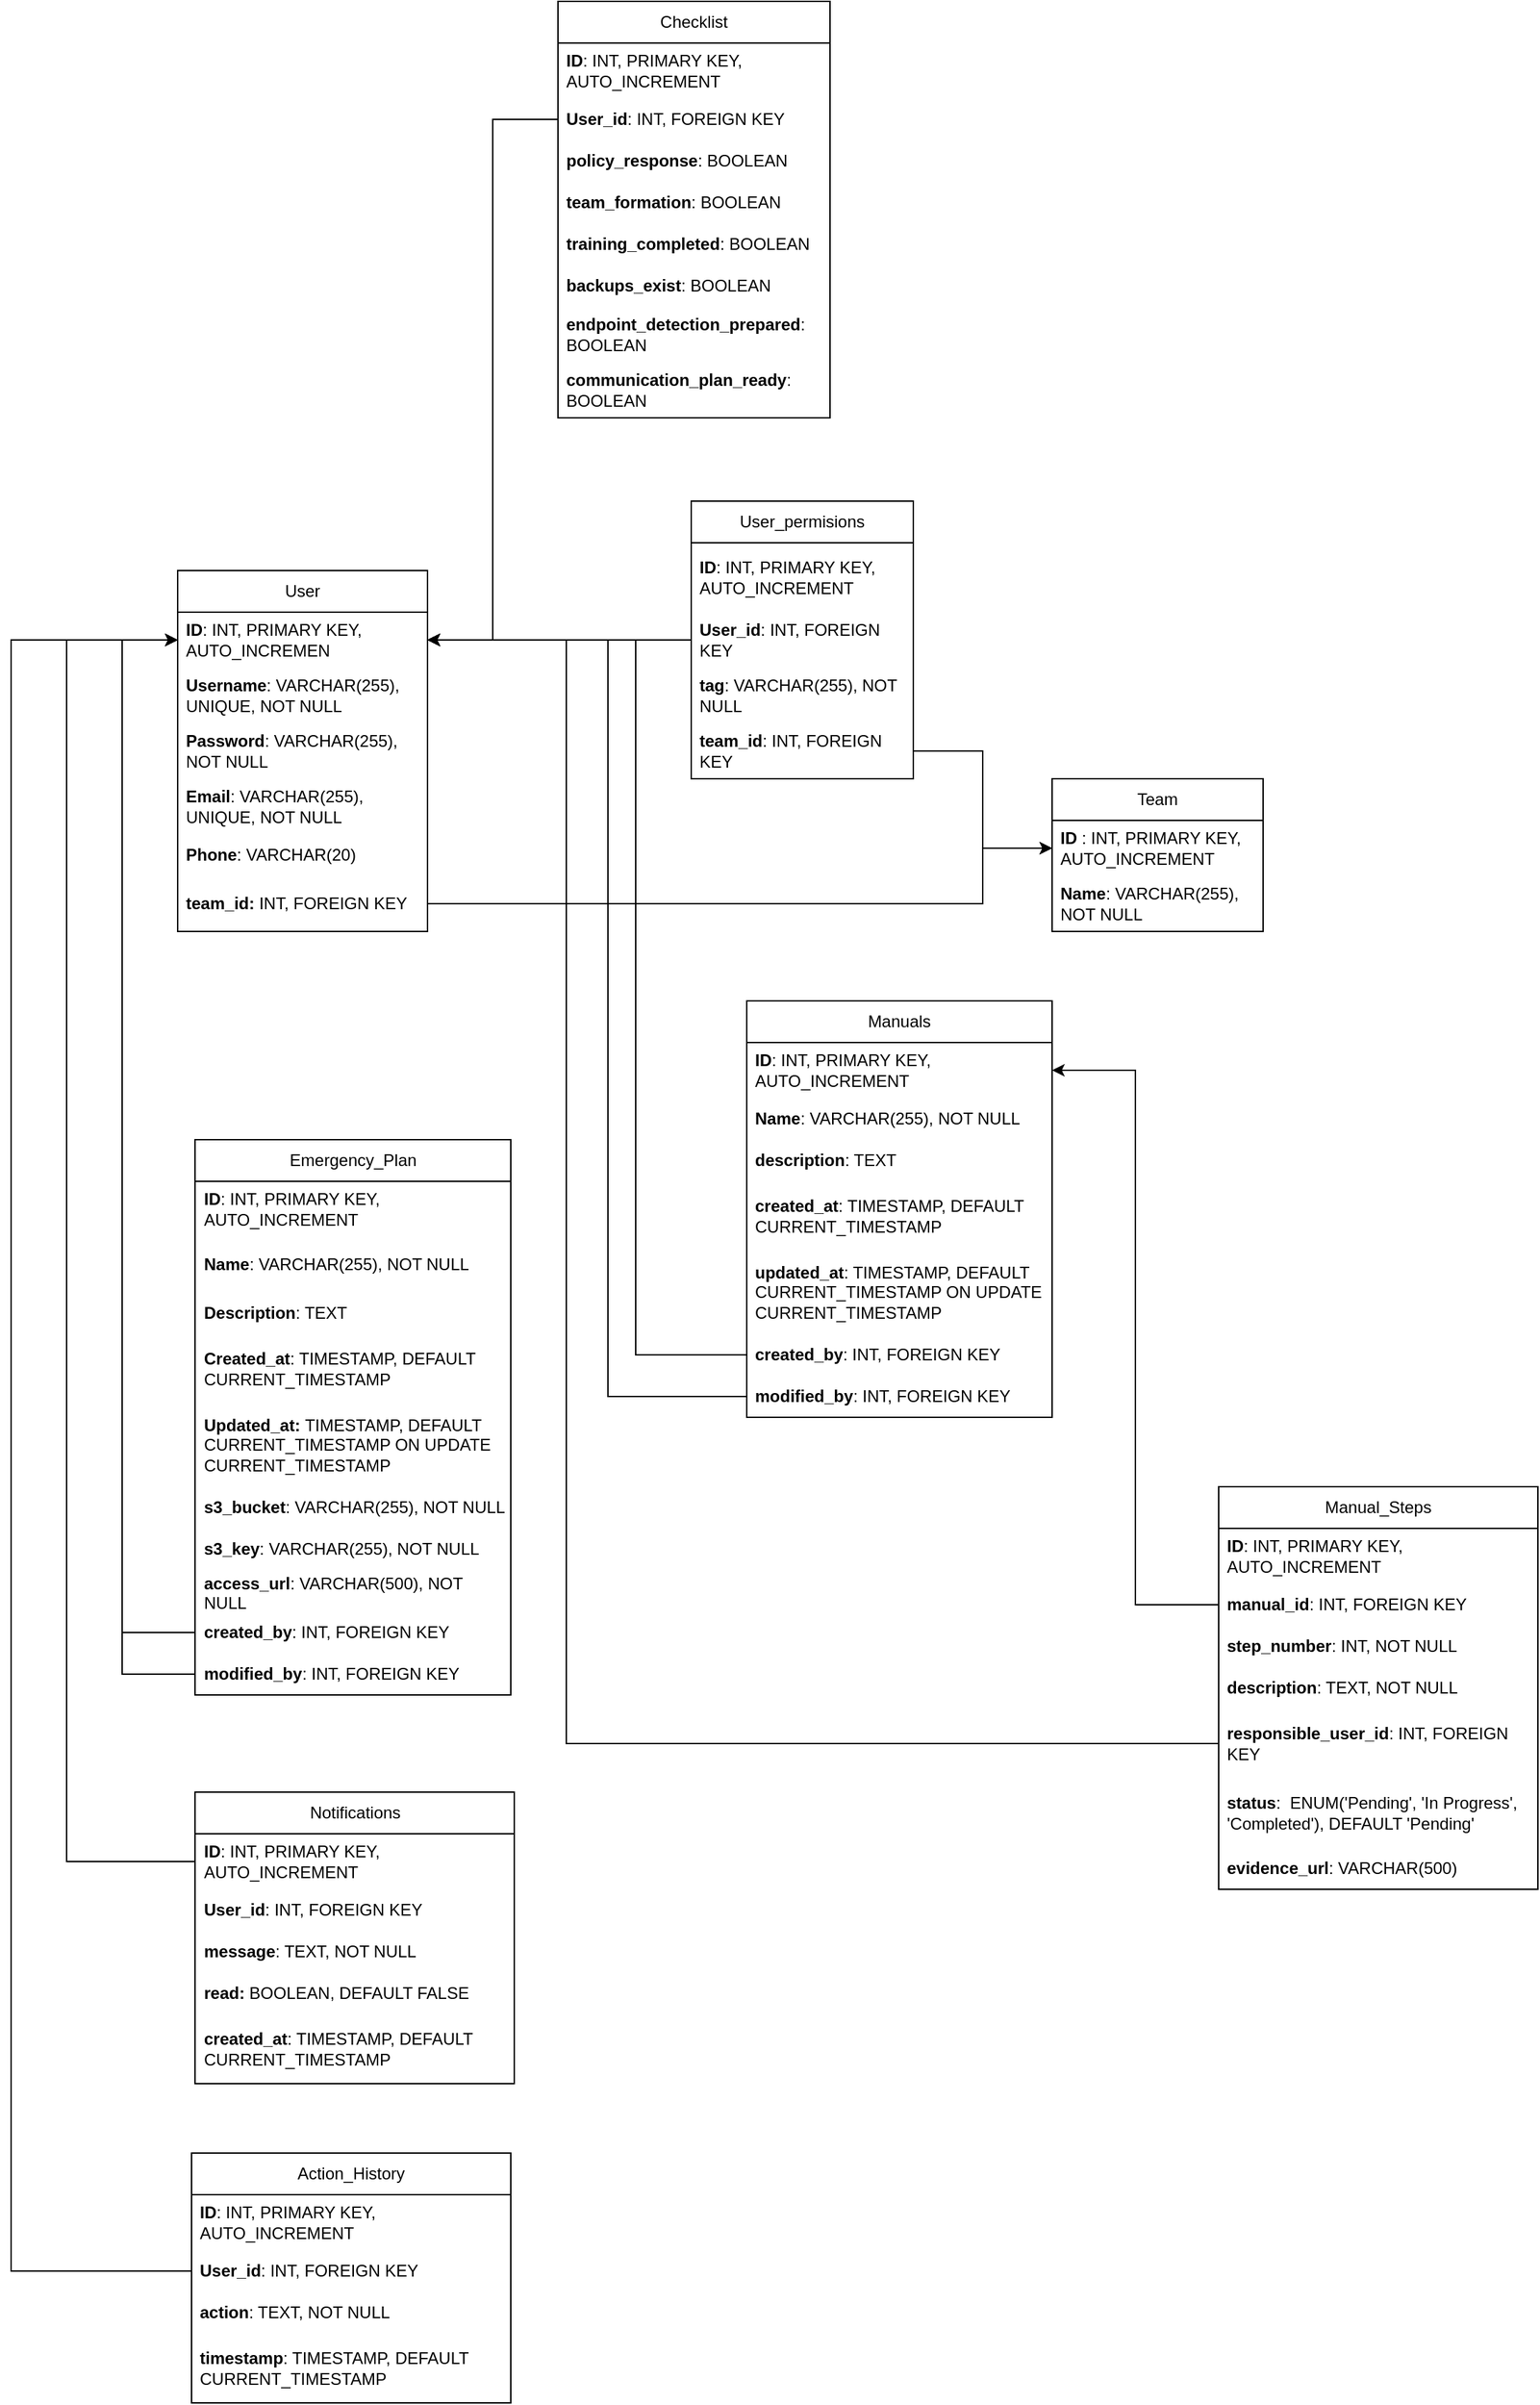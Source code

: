 <mxfile version="24.6.4" type="github">
  <diagram name="Página-1" id="e7TVA03_MpDZL5WD9Cxw">
    <mxGraphModel dx="2933" dy="2616" grid="1" gridSize="10" guides="1" tooltips="1" connect="1" arrows="1" fold="1" page="1" pageScale="1" pageWidth="827" pageHeight="1169" math="0" shadow="0">
      <root>
        <mxCell id="0" />
        <mxCell id="1" parent="0" />
        <mxCell id="BurdYSaMiCAV_mCUaKBO-1" value="User" style="swimlane;fontStyle=0;childLayout=stackLayout;horizontal=1;startSize=30;horizontalStack=0;resizeParent=1;resizeParentMax=0;resizeLast=0;collapsible=1;marginBottom=0;whiteSpace=wrap;html=1;" parent="1" vertex="1">
          <mxGeometry x="290" y="-500" width="180" height="260" as="geometry">
            <mxRectangle x="40" y="-120" width="70" height="30" as="alternateBounds" />
          </mxGeometry>
        </mxCell>
        <mxCell id="BurdYSaMiCAV_mCUaKBO-2" value="&lt;b&gt;ID&lt;/b&gt;: INT, PRIMARY KEY, AUTO_INCREMEN" style="text;strokeColor=none;fillColor=none;align=left;verticalAlign=middle;spacingLeft=4;spacingRight=4;overflow=hidden;points=[[0,0.5],[1,0.5]];portConstraint=eastwest;rotatable=0;whiteSpace=wrap;html=1;" parent="BurdYSaMiCAV_mCUaKBO-1" vertex="1">
          <mxGeometry y="30" width="180" height="40" as="geometry" />
        </mxCell>
        <mxCell id="BurdYSaMiCAV_mCUaKBO-3" value="&lt;b&gt;Username&lt;/b&gt;: VARCHAR(255), UNIQUE, NOT NULL" style="text;strokeColor=none;fillColor=none;align=left;verticalAlign=middle;spacingLeft=4;spacingRight=4;overflow=hidden;points=[[0,0.5],[1,0.5]];portConstraint=eastwest;rotatable=0;whiteSpace=wrap;html=1;" parent="BurdYSaMiCAV_mCUaKBO-1" vertex="1">
          <mxGeometry y="70" width="180" height="40" as="geometry" />
        </mxCell>
        <mxCell id="BurdYSaMiCAV_mCUaKBO-4" value="&lt;b&gt;Password&lt;/b&gt;: VARCHAR(255), NOT NULL" style="text;strokeColor=none;fillColor=none;align=left;verticalAlign=middle;spacingLeft=4;spacingRight=4;overflow=hidden;points=[[0,0.5],[1,0.5]];portConstraint=eastwest;rotatable=0;whiteSpace=wrap;html=1;" parent="BurdYSaMiCAV_mCUaKBO-1" vertex="1">
          <mxGeometry y="110" width="180" height="40" as="geometry" />
        </mxCell>
        <mxCell id="BurdYSaMiCAV_mCUaKBO-5" value="&lt;b&gt;Email&lt;/b&gt;: VARCHAR(255), UNIQUE, NOT NULL" style="text;strokeColor=none;fillColor=none;align=left;verticalAlign=middle;spacingLeft=4;spacingRight=4;overflow=hidden;points=[[0,0.5],[1,0.5]];portConstraint=eastwest;rotatable=0;whiteSpace=wrap;html=1;" parent="BurdYSaMiCAV_mCUaKBO-1" vertex="1">
          <mxGeometry y="150" width="180" height="40" as="geometry" />
        </mxCell>
        <mxCell id="KcWTHQXQLA7UXVjLVbAX-67" value="&lt;b&gt;Phone&lt;/b&gt;: VARCHAR(20)" style="text;strokeColor=none;fillColor=none;align=left;verticalAlign=middle;spacingLeft=4;spacingRight=4;overflow=hidden;points=[[0,0.5],[1,0.5]];portConstraint=eastwest;rotatable=0;whiteSpace=wrap;html=1;" parent="BurdYSaMiCAV_mCUaKBO-1" vertex="1">
          <mxGeometry y="190" width="180" height="30" as="geometry" />
        </mxCell>
        <mxCell id="BurdYSaMiCAV_mCUaKBO-6" value="&lt;b&gt;team_id:&lt;/b&gt; INT, FOREIGN KEY " style="text;strokeColor=none;fillColor=none;align=left;verticalAlign=middle;spacingLeft=4;spacingRight=4;overflow=hidden;points=[[0,0.5],[1,0.5]];portConstraint=eastwest;rotatable=0;whiteSpace=wrap;html=1;" parent="BurdYSaMiCAV_mCUaKBO-1" vertex="1">
          <mxGeometry y="220" width="180" height="40" as="geometry" />
        </mxCell>
        <mxCell id="BurdYSaMiCAV_mCUaKBO-7" value="Team" style="swimlane;fontStyle=0;childLayout=stackLayout;horizontal=1;startSize=30;horizontalStack=0;resizeParent=1;resizeParentMax=0;resizeLast=0;collapsible=1;marginBottom=0;whiteSpace=wrap;html=1;" parent="1" vertex="1">
          <mxGeometry x="920" y="-350" width="152" height="110" as="geometry">
            <mxRectangle x="390" y="200" width="70" height="30" as="alternateBounds" />
          </mxGeometry>
        </mxCell>
        <mxCell id="BurdYSaMiCAV_mCUaKBO-8" value="&lt;b&gt;ID&amp;nbsp;&lt;/b&gt;: INT, PRIMARY KEY, AUTO_INCREMENT" style="text;strokeColor=none;fillColor=none;align=left;verticalAlign=middle;spacingLeft=4;spacingRight=4;overflow=hidden;points=[[0,0.5],[1,0.5]];portConstraint=eastwest;rotatable=0;whiteSpace=wrap;html=1;" parent="BurdYSaMiCAV_mCUaKBO-7" vertex="1">
          <mxGeometry y="30" width="152" height="40" as="geometry" />
        </mxCell>
        <mxCell id="BurdYSaMiCAV_mCUaKBO-9" value="&lt;b&gt;Name&lt;/b&gt;: VARCHAR(255), NOT NULL" style="text;strokeColor=none;fillColor=none;align=left;verticalAlign=middle;spacingLeft=4;spacingRight=4;overflow=hidden;points=[[0,0.5],[1,0.5]];portConstraint=eastwest;rotatable=0;whiteSpace=wrap;html=1;" parent="BurdYSaMiCAV_mCUaKBO-7" vertex="1">
          <mxGeometry y="70" width="152" height="40" as="geometry" />
        </mxCell>
        <mxCell id="BurdYSaMiCAV_mCUaKBO-11" value="User_permisions" style="swimlane;fontStyle=0;childLayout=stackLayout;horizontal=1;startSize=30;horizontalStack=0;resizeParent=1;resizeParentMax=0;resizeLast=0;collapsible=1;marginBottom=0;whiteSpace=wrap;html=1;" parent="1" vertex="1">
          <mxGeometry x="660" y="-550" width="160" height="200" as="geometry">
            <mxRectangle x="210" y="-10" width="130" height="30" as="alternateBounds" />
          </mxGeometry>
        </mxCell>
        <mxCell id="BurdYSaMiCAV_mCUaKBO-12" value="&lt;b&gt;ID&lt;/b&gt;: INT, PRIMARY KEY, AUTO_INCREMENT" style="text;strokeColor=none;fillColor=none;align=left;verticalAlign=middle;spacingLeft=4;spacingRight=4;overflow=hidden;points=[[0,0.5],[1,0.5]];portConstraint=eastwest;rotatable=0;whiteSpace=wrap;html=1;" parent="BurdYSaMiCAV_mCUaKBO-11" vertex="1">
          <mxGeometry y="30" width="160" height="50" as="geometry" />
        </mxCell>
        <mxCell id="BurdYSaMiCAV_mCUaKBO-13" value="&lt;b&gt;User_id&lt;/b&gt;: INT, FOREIGN KEY" style="text;strokeColor=none;fillColor=none;align=left;verticalAlign=middle;spacingLeft=4;spacingRight=4;overflow=hidden;points=[[0,0.5],[1,0.5]];portConstraint=eastwest;rotatable=0;whiteSpace=wrap;html=1;" parent="BurdYSaMiCAV_mCUaKBO-11" vertex="1">
          <mxGeometry y="80" width="160" height="40" as="geometry" />
        </mxCell>
        <mxCell id="KcWTHQXQLA7UXVjLVbAX-68" value="&lt;b&gt;tag&lt;/b&gt;: VARCHAR(255), NOT NULL" style="text;strokeColor=none;fillColor=none;align=left;verticalAlign=middle;spacingLeft=4;spacingRight=4;overflow=hidden;points=[[0,0.5],[1,0.5]];portConstraint=eastwest;rotatable=0;whiteSpace=wrap;html=1;" parent="BurdYSaMiCAV_mCUaKBO-11" vertex="1">
          <mxGeometry y="120" width="160" height="40" as="geometry" />
        </mxCell>
        <mxCell id="BurdYSaMiCAV_mCUaKBO-14" value="&lt;b&gt;team_id&lt;/b&gt;: INT, FOREIGN KEY" style="text;strokeColor=none;fillColor=none;align=left;verticalAlign=middle;spacingLeft=4;spacingRight=4;overflow=hidden;points=[[0,0.5],[1,0.5]];portConstraint=eastwest;rotatable=0;whiteSpace=wrap;html=1;" parent="BurdYSaMiCAV_mCUaKBO-11" vertex="1">
          <mxGeometry y="160" width="160" height="40" as="geometry" />
        </mxCell>
        <mxCell id="BurdYSaMiCAV_mCUaKBO-20" value="Manual_Steps" style="swimlane;fontStyle=0;childLayout=stackLayout;horizontal=1;startSize=30;horizontalStack=0;resizeParent=1;resizeParentMax=0;resizeLast=0;collapsible=1;marginBottom=0;whiteSpace=wrap;html=1;" parent="1" vertex="1">
          <mxGeometry x="1040" y="160" width="230" height="290" as="geometry">
            <mxRectangle x="290" y="350" width="130" height="30" as="alternateBounds" />
          </mxGeometry>
        </mxCell>
        <mxCell id="BurdYSaMiCAV_mCUaKBO-21" value="&lt;b&gt;ID&lt;/b&gt;: INT, PRIMARY KEY, AUTO_INCREMENT" style="text;strokeColor=none;fillColor=none;align=left;verticalAlign=middle;spacingLeft=4;spacingRight=4;overflow=hidden;points=[[0,0.5],[1,0.5]];portConstraint=eastwest;rotatable=0;whiteSpace=wrap;html=1;" parent="BurdYSaMiCAV_mCUaKBO-20" vertex="1">
          <mxGeometry y="30" width="230" height="40" as="geometry" />
        </mxCell>
        <mxCell id="BurdYSaMiCAV_mCUaKBO-22" value="&lt;b&gt;manual_id&lt;/b&gt;: INT, FOREIGN KEY&amp;nbsp;" style="text;strokeColor=none;fillColor=none;align=left;verticalAlign=middle;spacingLeft=4;spacingRight=4;overflow=hidden;points=[[0,0.5],[1,0.5]];portConstraint=eastwest;rotatable=0;whiteSpace=wrap;html=1;" parent="BurdYSaMiCAV_mCUaKBO-20" vertex="1">
          <mxGeometry y="70" width="230" height="30" as="geometry" />
        </mxCell>
        <mxCell id="BurdYSaMiCAV_mCUaKBO-23" value="&lt;b&gt;step_number&lt;/b&gt;: INT, NOT NULL" style="text;strokeColor=none;fillColor=none;align=left;verticalAlign=middle;spacingLeft=4;spacingRight=4;overflow=hidden;points=[[0,0.5],[1,0.5]];portConstraint=eastwest;rotatable=0;whiteSpace=wrap;html=1;" parent="BurdYSaMiCAV_mCUaKBO-20" vertex="1">
          <mxGeometry y="100" width="230" height="30" as="geometry" />
        </mxCell>
        <mxCell id="BurdYSaMiCAV_mCUaKBO-24" value="&lt;b&gt;description&lt;/b&gt;: TEXT, NOT NULL" style="text;strokeColor=none;fillColor=none;align=left;verticalAlign=middle;spacingLeft=4;spacingRight=4;overflow=hidden;points=[[0,0.5],[1,0.5]];portConstraint=eastwest;rotatable=0;whiteSpace=wrap;html=1;" parent="BurdYSaMiCAV_mCUaKBO-20" vertex="1">
          <mxGeometry y="130" width="230" height="30" as="geometry" />
        </mxCell>
        <mxCell id="BurdYSaMiCAV_mCUaKBO-25" value="&lt;b&gt;responsible_user_id&lt;/b&gt;: INT, FOREIGN KEY" style="text;strokeColor=none;fillColor=none;align=left;verticalAlign=middle;spacingLeft=4;spacingRight=4;overflow=hidden;points=[[0,0.5],[1,0.5]];portConstraint=eastwest;rotatable=0;whiteSpace=wrap;html=1;" parent="BurdYSaMiCAV_mCUaKBO-20" vertex="1">
          <mxGeometry y="160" width="230" height="50" as="geometry" />
        </mxCell>
        <mxCell id="KcWTHQXQLA7UXVjLVbAX-97" value="&lt;b&gt;status&lt;/b&gt;:&amp;nbsp; ENUM(&#39;Pending&#39;, &#39;In Progress&#39;, &#39;Completed&#39;), DEFAULT &#39;Pending&#39;" style="text;strokeColor=none;fillColor=none;align=left;verticalAlign=middle;spacingLeft=4;spacingRight=4;overflow=hidden;points=[[0,0.5],[1,0.5]];portConstraint=eastwest;rotatable=0;whiteSpace=wrap;html=1;" parent="BurdYSaMiCAV_mCUaKBO-20" vertex="1">
          <mxGeometry y="210" width="230" height="50" as="geometry" />
        </mxCell>
        <mxCell id="KcWTHQXQLA7UXVjLVbAX-98" value="&lt;b&gt;evidence_url&lt;/b&gt;:&amp;nbsp;VARCHAR(500)" style="text;strokeColor=none;fillColor=none;align=left;verticalAlign=middle;spacingLeft=4;spacingRight=4;overflow=hidden;points=[[0,0.5],[1,0.5]];portConstraint=eastwest;rotatable=0;whiteSpace=wrap;html=1;" parent="BurdYSaMiCAV_mCUaKBO-20" vertex="1">
          <mxGeometry y="260" width="230" height="30" as="geometry" />
        </mxCell>
        <mxCell id="KcWTHQXQLA7UXVjLVbAX-29" value="Emergency_Plan" style="swimlane;fontStyle=0;childLayout=stackLayout;horizontal=1;startSize=30;horizontalStack=0;resizeParent=1;resizeParentMax=0;resizeLast=0;collapsible=1;marginBottom=0;whiteSpace=wrap;html=1;" parent="1" vertex="1">
          <mxGeometry x="302.52" y="-90" width="227.48" height="400" as="geometry">
            <mxRectangle x="290" y="350" width="130" height="30" as="alternateBounds" />
          </mxGeometry>
        </mxCell>
        <mxCell id="KcWTHQXQLA7UXVjLVbAX-31" value="&lt;b&gt;ID&lt;/b&gt;: INT, PRIMARY KEY, AUTO_INCREMENT" style="text;strokeColor=none;fillColor=none;align=left;verticalAlign=middle;spacingLeft=4;spacingRight=4;overflow=hidden;points=[[0,0.5],[1,0.5]];portConstraint=eastwest;rotatable=0;whiteSpace=wrap;html=1;" parent="KcWTHQXQLA7UXVjLVbAX-29" vertex="1">
          <mxGeometry y="30" width="227.48" height="40" as="geometry" />
        </mxCell>
        <mxCell id="KcWTHQXQLA7UXVjLVbAX-32" value="&lt;b&gt;Name&lt;/b&gt;: VARCHAR(255), NOT NULL" style="text;strokeColor=none;fillColor=none;align=left;verticalAlign=middle;spacingLeft=4;spacingRight=4;overflow=hidden;points=[[0,0.5],[1,0.5]];portConstraint=eastwest;rotatable=0;whiteSpace=wrap;html=1;" parent="KcWTHQXQLA7UXVjLVbAX-29" vertex="1">
          <mxGeometry y="70" width="227.48" height="40" as="geometry" />
        </mxCell>
        <mxCell id="KcWTHQXQLA7UXVjLVbAX-30" value="&lt;b&gt;Description&lt;/b&gt;: TEXT" style="text;strokeColor=none;fillColor=none;align=left;verticalAlign=middle;spacingLeft=4;spacingRight=4;overflow=hidden;points=[[0,0.5],[1,0.5]];portConstraint=eastwest;rotatable=0;whiteSpace=wrap;html=1;" parent="KcWTHQXQLA7UXVjLVbAX-29" vertex="1">
          <mxGeometry y="110" width="227.48" height="30" as="geometry" />
        </mxCell>
        <mxCell id="KcWTHQXQLA7UXVjLVbAX-33" value="&lt;b&gt;Created_at&lt;/b&gt;: TIMESTAMP, DEFAULT CURRENT_TIMESTAMP" style="text;strokeColor=none;fillColor=none;align=left;verticalAlign=middle;spacingLeft=4;spacingRight=4;overflow=hidden;points=[[0,0.5],[1,0.5]];portConstraint=eastwest;rotatable=0;whiteSpace=wrap;html=1;" parent="KcWTHQXQLA7UXVjLVbAX-29" vertex="1">
          <mxGeometry y="140" width="227.48" height="50" as="geometry" />
        </mxCell>
        <mxCell id="KcWTHQXQLA7UXVjLVbAX-34" value="&lt;b&gt;Updated_at:&amp;nbsp;&lt;/b&gt;TIMESTAMP, DEFAULT CURRENT_TIMESTAMP ON UPDATE CURRENT_TIMESTAMP" style="text;strokeColor=none;fillColor=none;align=left;verticalAlign=middle;spacingLeft=4;spacingRight=4;overflow=hidden;points=[[0,0.5],[1,0.5]];portConstraint=eastwest;rotatable=0;whiteSpace=wrap;html=1;" parent="KcWTHQXQLA7UXVjLVbAX-29" vertex="1">
          <mxGeometry y="190" width="227.48" height="60" as="geometry" />
        </mxCell>
        <mxCell id="KcWTHQXQLA7UXVjLVbAX-69" value="&lt;b&gt;s3_bucket&lt;/b&gt;: VARCHAR(255), NOT NULL" style="text;strokeColor=none;fillColor=none;align=left;verticalAlign=middle;spacingLeft=4;spacingRight=4;overflow=hidden;points=[[0,0.5],[1,0.5]];portConstraint=eastwest;rotatable=0;whiteSpace=wrap;html=1;" parent="KcWTHQXQLA7UXVjLVbAX-29" vertex="1">
          <mxGeometry y="250" width="227.48" height="30" as="geometry" />
        </mxCell>
        <mxCell id="KcWTHQXQLA7UXVjLVbAX-72" value="&lt;b&gt;s3_key&lt;/b&gt;: VARCHAR(255), NOT NULL" style="text;strokeColor=none;fillColor=none;align=left;verticalAlign=middle;spacingLeft=4;spacingRight=4;overflow=hidden;points=[[0,0.5],[1,0.5]];portConstraint=eastwest;rotatable=0;whiteSpace=wrap;html=1;" parent="KcWTHQXQLA7UXVjLVbAX-29" vertex="1">
          <mxGeometry y="280" width="227.48" height="30" as="geometry" />
        </mxCell>
        <mxCell id="KcWTHQXQLA7UXVjLVbAX-71" value="&lt;b&gt;access_url&lt;/b&gt;: VARCHAR(500), NOT NULL" style="text;strokeColor=none;fillColor=none;align=left;verticalAlign=middle;spacingLeft=4;spacingRight=4;overflow=hidden;points=[[0,0.5],[1,0.5]];portConstraint=eastwest;rotatable=0;whiteSpace=wrap;html=1;" parent="KcWTHQXQLA7UXVjLVbAX-29" vertex="1">
          <mxGeometry y="310" width="227.48" height="30" as="geometry" />
        </mxCell>
        <mxCell id="KcWTHQXQLA7UXVjLVbAX-73" value="&lt;b&gt;created_by&lt;/b&gt;: INT, FOREIGN KEY" style="text;strokeColor=none;fillColor=none;align=left;verticalAlign=middle;spacingLeft=4;spacingRight=4;overflow=hidden;points=[[0,0.5],[1,0.5]];portConstraint=eastwest;rotatable=0;whiteSpace=wrap;html=1;" parent="KcWTHQXQLA7UXVjLVbAX-29" vertex="1">
          <mxGeometry y="340" width="227.48" height="30" as="geometry" />
        </mxCell>
        <mxCell id="KcWTHQXQLA7UXVjLVbAX-74" value="&lt;b&gt;modified_by&lt;/b&gt;: INT, FOREIGN KEY&amp;nbsp;" style="text;strokeColor=none;fillColor=none;align=left;verticalAlign=middle;spacingLeft=4;spacingRight=4;overflow=hidden;points=[[0,0.5],[1,0.5]];portConstraint=eastwest;rotatable=0;whiteSpace=wrap;html=1;" parent="KcWTHQXQLA7UXVjLVbAX-29" vertex="1">
          <mxGeometry y="370" width="227.48" height="30" as="geometry" />
        </mxCell>
        <mxCell id="KcWTHQXQLA7UXVjLVbAX-75" value="Checklist" style="swimlane;fontStyle=0;childLayout=stackLayout;horizontal=1;startSize=30;horizontalStack=0;resizeParent=1;resizeParentMax=0;resizeLast=0;collapsible=1;marginBottom=0;whiteSpace=wrap;html=1;" parent="1" vertex="1">
          <mxGeometry x="564" y="-910" width="196" height="300" as="geometry">
            <mxRectangle x="290" y="350" width="130" height="30" as="alternateBounds" />
          </mxGeometry>
        </mxCell>
        <mxCell id="KcWTHQXQLA7UXVjLVbAX-76" value="&lt;b&gt;ID&lt;/b&gt;: INT, PRIMARY KEY, AUTO_INCREMENT" style="text;strokeColor=none;fillColor=none;align=left;verticalAlign=middle;spacingLeft=4;spacingRight=4;overflow=hidden;points=[[0,0.5],[1,0.5]];portConstraint=eastwest;rotatable=0;whiteSpace=wrap;html=1;" parent="KcWTHQXQLA7UXVjLVbAX-75" vertex="1">
          <mxGeometry y="30" width="196" height="40" as="geometry" />
        </mxCell>
        <mxCell id="KcWTHQXQLA7UXVjLVbAX-77" value="&lt;b&gt;User_id&lt;/b&gt;: INT, FOREIGN KEY" style="text;strokeColor=none;fillColor=none;align=left;verticalAlign=middle;spacingLeft=4;spacingRight=4;overflow=hidden;points=[[0,0.5],[1,0.5]];portConstraint=eastwest;rotatable=0;whiteSpace=wrap;html=1;" parent="KcWTHQXQLA7UXVjLVbAX-75" vertex="1">
          <mxGeometry y="70" width="196" height="30" as="geometry" />
        </mxCell>
        <mxCell id="KcWTHQXQLA7UXVjLVbAX-78" value="&lt;b&gt;policy_response&lt;/b&gt;: BOOLEAN" style="text;strokeColor=none;fillColor=none;align=left;verticalAlign=middle;spacingLeft=4;spacingRight=4;overflow=hidden;points=[[0,0.5],[1,0.5]];portConstraint=eastwest;rotatable=0;whiteSpace=wrap;html=1;" parent="KcWTHQXQLA7UXVjLVbAX-75" vertex="1">
          <mxGeometry y="100" width="196" height="30" as="geometry" />
        </mxCell>
        <mxCell id="KcWTHQXQLA7UXVjLVbAX-79" value="&lt;b&gt;team_formation&lt;/b&gt;: BOOLEAN" style="text;strokeColor=none;fillColor=none;align=left;verticalAlign=middle;spacingLeft=4;spacingRight=4;overflow=hidden;points=[[0,0.5],[1,0.5]];portConstraint=eastwest;rotatable=0;whiteSpace=wrap;html=1;" parent="KcWTHQXQLA7UXVjLVbAX-75" vertex="1">
          <mxGeometry y="130" width="196" height="30" as="geometry" />
        </mxCell>
        <mxCell id="KcWTHQXQLA7UXVjLVbAX-80" value="&lt;b&gt;training_completed&lt;/b&gt;: BOOLEAN" style="text;strokeColor=none;fillColor=none;align=left;verticalAlign=middle;spacingLeft=4;spacingRight=4;overflow=hidden;points=[[0,0.5],[1,0.5]];portConstraint=eastwest;rotatable=0;whiteSpace=wrap;html=1;" parent="KcWTHQXQLA7UXVjLVbAX-75" vertex="1">
          <mxGeometry y="160" width="196" height="30" as="geometry" />
        </mxCell>
        <mxCell id="KcWTHQXQLA7UXVjLVbAX-81" value="&lt;b&gt;backups_exist&lt;/b&gt;: BOOLEAN" style="text;strokeColor=none;fillColor=none;align=left;verticalAlign=middle;spacingLeft=4;spacingRight=4;overflow=hidden;points=[[0,0.5],[1,0.5]];portConstraint=eastwest;rotatable=0;whiteSpace=wrap;html=1;" parent="KcWTHQXQLA7UXVjLVbAX-75" vertex="1">
          <mxGeometry y="190" width="196" height="30" as="geometry" />
        </mxCell>
        <mxCell id="KcWTHQXQLA7UXVjLVbAX-82" value="&lt;b&gt;endpoint_detection_prepared&lt;/b&gt;: BOOLEAN" style="text;strokeColor=none;fillColor=none;align=left;verticalAlign=middle;spacingLeft=4;spacingRight=4;overflow=hidden;points=[[0,0.5],[1,0.5]];portConstraint=eastwest;rotatable=0;whiteSpace=wrap;html=1;" parent="KcWTHQXQLA7UXVjLVbAX-75" vertex="1">
          <mxGeometry y="220" width="196" height="40" as="geometry" />
        </mxCell>
        <mxCell id="KcWTHQXQLA7UXVjLVbAX-83" value="&lt;b&gt;communication_plan_ready&lt;/b&gt;: BOOLEAN" style="text;strokeColor=none;fillColor=none;align=left;verticalAlign=middle;spacingLeft=4;spacingRight=4;overflow=hidden;points=[[0,0.5],[1,0.5]];portConstraint=eastwest;rotatable=0;whiteSpace=wrap;html=1;" parent="KcWTHQXQLA7UXVjLVbAX-75" vertex="1">
          <mxGeometry y="260" width="196" height="40" as="geometry" />
        </mxCell>
        <mxCell id="KcWTHQXQLA7UXVjLVbAX-99" value="Manuals" style="swimlane;fontStyle=0;childLayout=stackLayout;horizontal=1;startSize=30;horizontalStack=0;resizeParent=1;resizeParentMax=0;resizeLast=0;collapsible=1;marginBottom=0;whiteSpace=wrap;html=1;" parent="1" vertex="1">
          <mxGeometry x="700" y="-190" width="220" height="300" as="geometry">
            <mxRectangle x="290" y="350" width="130" height="30" as="alternateBounds" />
          </mxGeometry>
        </mxCell>
        <mxCell id="KcWTHQXQLA7UXVjLVbAX-100" value="&lt;b&gt;ID&lt;/b&gt;: INT, PRIMARY KEY, AUTO_INCREMENT" style="text;strokeColor=none;fillColor=none;align=left;verticalAlign=middle;spacingLeft=4;spacingRight=4;overflow=hidden;points=[[0,0.5],[1,0.5]];portConstraint=eastwest;rotatable=0;whiteSpace=wrap;html=1;" parent="KcWTHQXQLA7UXVjLVbAX-99" vertex="1">
          <mxGeometry y="30" width="220" height="40" as="geometry" />
        </mxCell>
        <mxCell id="KcWTHQXQLA7UXVjLVbAX-101" value="&lt;b&gt;Name&lt;/b&gt;: VARCHAR(255), NOT NULL" style="text;strokeColor=none;fillColor=none;align=left;verticalAlign=middle;spacingLeft=4;spacingRight=4;overflow=hidden;points=[[0,0.5],[1,0.5]];portConstraint=eastwest;rotatable=0;whiteSpace=wrap;html=1;" parent="KcWTHQXQLA7UXVjLVbAX-99" vertex="1">
          <mxGeometry y="70" width="220" height="30" as="geometry" />
        </mxCell>
        <mxCell id="KcWTHQXQLA7UXVjLVbAX-102" value="&lt;b&gt;description&lt;/b&gt;: TEXT" style="text;strokeColor=none;fillColor=none;align=left;verticalAlign=middle;spacingLeft=4;spacingRight=4;overflow=hidden;points=[[0,0.5],[1,0.5]];portConstraint=eastwest;rotatable=0;whiteSpace=wrap;html=1;" parent="KcWTHQXQLA7UXVjLVbAX-99" vertex="1">
          <mxGeometry y="100" width="220" height="30" as="geometry" />
        </mxCell>
        <mxCell id="KcWTHQXQLA7UXVjLVbAX-103" value="&lt;b&gt;created_at&lt;/b&gt;: TIMESTAMP, DEFAULT CURRENT_TIMESTAMP" style="text;strokeColor=none;fillColor=none;align=left;verticalAlign=middle;spacingLeft=4;spacingRight=4;overflow=hidden;points=[[0,0.5],[1,0.5]];portConstraint=eastwest;rotatable=0;whiteSpace=wrap;html=1;" parent="KcWTHQXQLA7UXVjLVbAX-99" vertex="1">
          <mxGeometry y="130" width="220" height="50" as="geometry" />
        </mxCell>
        <mxCell id="KcWTHQXQLA7UXVjLVbAX-104" value="&lt;b&gt;updated_at&lt;/b&gt;: TIMESTAMP, DEFAULT CURRENT_TIMESTAMP ON UPDATE CURRENT_TIMESTAMP" style="text;strokeColor=none;fillColor=none;align=left;verticalAlign=middle;spacingLeft=4;spacingRight=4;overflow=hidden;points=[[0,0.5],[1,0.5]];portConstraint=eastwest;rotatable=0;whiteSpace=wrap;html=1;" parent="KcWTHQXQLA7UXVjLVbAX-99" vertex="1">
          <mxGeometry y="180" width="220" height="60" as="geometry" />
        </mxCell>
        <mxCell id="KcWTHQXQLA7UXVjLVbAX-105" value="&lt;b&gt;created_by&lt;/b&gt;: INT, FOREIGN KEY" style="text;strokeColor=none;fillColor=none;align=left;verticalAlign=middle;spacingLeft=4;spacingRight=4;overflow=hidden;points=[[0,0.5],[1,0.5]];portConstraint=eastwest;rotatable=0;whiteSpace=wrap;html=1;" parent="KcWTHQXQLA7UXVjLVbAX-99" vertex="1">
          <mxGeometry y="240" width="220" height="30" as="geometry" />
        </mxCell>
        <mxCell id="KcWTHQXQLA7UXVjLVbAX-106" value="&lt;b&gt;modified_by&lt;/b&gt;: INT, FOREIGN KEY&amp;nbsp;" style="text;strokeColor=none;fillColor=none;align=left;verticalAlign=middle;spacingLeft=4;spacingRight=4;overflow=hidden;points=[[0,0.5],[1,0.5]];portConstraint=eastwest;rotatable=0;whiteSpace=wrap;html=1;" parent="KcWTHQXQLA7UXVjLVbAX-99" vertex="1">
          <mxGeometry y="270" width="220" height="30" as="geometry" />
        </mxCell>
        <mxCell id="KcWTHQXQLA7UXVjLVbAX-108" style="edgeStyle=orthogonalEdgeStyle;rounded=0;orthogonalLoop=1;jettySize=auto;html=1;exitX=0;exitY=0.5;exitDx=0;exitDy=0;" parent="1" source="BurdYSaMiCAV_mCUaKBO-13" target="BurdYSaMiCAV_mCUaKBO-2" edge="1">
          <mxGeometry relative="1" as="geometry" />
        </mxCell>
        <mxCell id="KcWTHQXQLA7UXVjLVbAX-110" style="edgeStyle=orthogonalEdgeStyle;rounded=0;orthogonalLoop=1;jettySize=auto;html=1;entryX=0;entryY=0.5;entryDx=0;entryDy=0;" parent="1" source="BurdYSaMiCAV_mCUaKBO-14" target="BurdYSaMiCAV_mCUaKBO-8" edge="1">
          <mxGeometry relative="1" as="geometry" />
        </mxCell>
        <mxCell id="KcWTHQXQLA7UXVjLVbAX-112" style="edgeStyle=orthogonalEdgeStyle;rounded=0;orthogonalLoop=1;jettySize=auto;html=1;entryX=0;entryY=0.5;entryDx=0;entryDy=0;" parent="1" source="KcWTHQXQLA7UXVjLVbAX-73" target="BurdYSaMiCAV_mCUaKBO-2" edge="1">
          <mxGeometry relative="1" as="geometry">
            <Array as="points">
              <mxPoint x="250" y="265" />
              <mxPoint x="250" y="-450" />
            </Array>
          </mxGeometry>
        </mxCell>
        <mxCell id="KcWTHQXQLA7UXVjLVbAX-113" style="edgeStyle=orthogonalEdgeStyle;rounded=0;orthogonalLoop=1;jettySize=auto;html=1;exitX=0;exitY=0.5;exitDx=0;exitDy=0;entryX=0;entryY=0.5;entryDx=0;entryDy=0;" parent="1" source="KcWTHQXQLA7UXVjLVbAX-74" target="BurdYSaMiCAV_mCUaKBO-2" edge="1">
          <mxGeometry relative="1" as="geometry">
            <Array as="points">
              <mxPoint x="250" y="295" />
              <mxPoint x="250" y="-450" />
            </Array>
          </mxGeometry>
        </mxCell>
        <mxCell id="KcWTHQXQLA7UXVjLVbAX-115" style="edgeStyle=orthogonalEdgeStyle;rounded=0;orthogonalLoop=1;jettySize=auto;html=1;exitX=1;exitY=0.5;exitDx=0;exitDy=0;" parent="1" source="BurdYSaMiCAV_mCUaKBO-6" target="BurdYSaMiCAV_mCUaKBO-8" edge="1">
          <mxGeometry relative="1" as="geometry">
            <Array as="points">
              <mxPoint x="870" y="-260" />
              <mxPoint x="870" y="-300" />
            </Array>
          </mxGeometry>
        </mxCell>
        <mxCell id="KcWTHQXQLA7UXVjLVbAX-117" style="edgeStyle=orthogonalEdgeStyle;rounded=0;orthogonalLoop=1;jettySize=auto;html=1;exitX=0;exitY=0.5;exitDx=0;exitDy=0;entryX=1;entryY=0.5;entryDx=0;entryDy=0;" parent="1" source="KcWTHQXQLA7UXVjLVbAX-77" target="BurdYSaMiCAV_mCUaKBO-2" edge="1">
          <mxGeometry relative="1" as="geometry" />
        </mxCell>
        <mxCell id="KcWTHQXQLA7UXVjLVbAX-118" style="edgeStyle=orthogonalEdgeStyle;rounded=0;orthogonalLoop=1;jettySize=auto;html=1;exitX=0;exitY=0.5;exitDx=0;exitDy=0;entryX=1;entryY=0.5;entryDx=0;entryDy=0;" parent="1" source="KcWTHQXQLA7UXVjLVbAX-105" target="BurdYSaMiCAV_mCUaKBO-2" edge="1">
          <mxGeometry relative="1" as="geometry">
            <Array as="points">
              <mxPoint x="620" y="65" />
              <mxPoint x="620" y="-450" />
            </Array>
          </mxGeometry>
        </mxCell>
        <mxCell id="KcWTHQXQLA7UXVjLVbAX-119" style="edgeStyle=orthogonalEdgeStyle;rounded=0;orthogonalLoop=1;jettySize=auto;html=1;exitX=0;exitY=0.5;exitDx=0;exitDy=0;entryX=1;entryY=0.5;entryDx=0;entryDy=0;" parent="1" source="KcWTHQXQLA7UXVjLVbAX-106" target="BurdYSaMiCAV_mCUaKBO-2" edge="1">
          <mxGeometry relative="1" as="geometry">
            <Array as="points">
              <mxPoint x="600" y="95" />
              <mxPoint x="600" y="-450" />
            </Array>
          </mxGeometry>
        </mxCell>
        <mxCell id="KcWTHQXQLA7UXVjLVbAX-120" style="edgeStyle=orthogonalEdgeStyle;rounded=0;orthogonalLoop=1;jettySize=auto;html=1;exitX=0;exitY=0.5;exitDx=0;exitDy=0;entryX=1;entryY=0.5;entryDx=0;entryDy=0;" parent="1" source="BurdYSaMiCAV_mCUaKBO-22" target="KcWTHQXQLA7UXVjLVbAX-100" edge="1">
          <mxGeometry relative="1" as="geometry" />
        </mxCell>
        <mxCell id="KcWTHQXQLA7UXVjLVbAX-122" style="edgeStyle=orthogonalEdgeStyle;rounded=0;orthogonalLoop=1;jettySize=auto;html=1;exitX=0;exitY=0.5;exitDx=0;exitDy=0;entryX=1;entryY=0.5;entryDx=0;entryDy=0;" parent="1" source="BurdYSaMiCAV_mCUaKBO-25" target="BurdYSaMiCAV_mCUaKBO-2" edge="1">
          <mxGeometry relative="1" as="geometry">
            <Array as="points">
              <mxPoint x="570" y="345" />
              <mxPoint x="570" y="-450" />
            </Array>
          </mxGeometry>
        </mxCell>
        <mxCell id="Yg5RXpvO_Nb0ASGwi1PA-9" value="Notifications" style="swimlane;fontStyle=0;childLayout=stackLayout;horizontal=1;startSize=30;horizontalStack=0;resizeParent=1;resizeParentMax=0;resizeLast=0;collapsible=1;marginBottom=0;whiteSpace=wrap;html=1;" vertex="1" parent="1">
          <mxGeometry x="302.52" y="380" width="230" height="210" as="geometry">
            <mxRectangle x="290" y="350" width="130" height="30" as="alternateBounds" />
          </mxGeometry>
        </mxCell>
        <mxCell id="Yg5RXpvO_Nb0ASGwi1PA-10" value="&lt;b&gt;ID&lt;/b&gt;: INT, PRIMARY KEY, AUTO_INCREMENT" style="text;strokeColor=none;fillColor=none;align=left;verticalAlign=middle;spacingLeft=4;spacingRight=4;overflow=hidden;points=[[0,0.5],[1,0.5]];portConstraint=eastwest;rotatable=0;whiteSpace=wrap;html=1;" vertex="1" parent="Yg5RXpvO_Nb0ASGwi1PA-9">
          <mxGeometry y="30" width="230" height="40" as="geometry" />
        </mxCell>
        <mxCell id="Yg5RXpvO_Nb0ASGwi1PA-11" value="&lt;b&gt;User_id&lt;/b&gt;: INT, FOREIGN KEY" style="text;strokeColor=none;fillColor=none;align=left;verticalAlign=middle;spacingLeft=4;spacingRight=4;overflow=hidden;points=[[0,0.5],[1,0.5]];portConstraint=eastwest;rotatable=0;whiteSpace=wrap;html=1;" vertex="1" parent="Yg5RXpvO_Nb0ASGwi1PA-9">
          <mxGeometry y="70" width="230" height="30" as="geometry" />
        </mxCell>
        <mxCell id="Yg5RXpvO_Nb0ASGwi1PA-12" value="&lt;b&gt;message&lt;/b&gt;: TEXT, NOT NULL" style="text;strokeColor=none;fillColor=none;align=left;verticalAlign=middle;spacingLeft=4;spacingRight=4;overflow=hidden;points=[[0,0.5],[1,0.5]];portConstraint=eastwest;rotatable=0;whiteSpace=wrap;html=1;" vertex="1" parent="Yg5RXpvO_Nb0ASGwi1PA-9">
          <mxGeometry y="100" width="230" height="30" as="geometry" />
        </mxCell>
        <mxCell id="Yg5RXpvO_Nb0ASGwi1PA-13" value="&lt;b&gt;read:&lt;/b&gt; BOOLEAN, DEFAULT FALSE" style="text;strokeColor=none;fillColor=none;align=left;verticalAlign=middle;spacingLeft=4;spacingRight=4;overflow=hidden;points=[[0,0.5],[1,0.5]];portConstraint=eastwest;rotatable=0;whiteSpace=wrap;html=1;" vertex="1" parent="Yg5RXpvO_Nb0ASGwi1PA-9">
          <mxGeometry y="130" width="230" height="30" as="geometry" />
        </mxCell>
        <mxCell id="Yg5RXpvO_Nb0ASGwi1PA-14" value="&lt;b&gt;created_at&lt;/b&gt;: TIMESTAMP, DEFAULT CURRENT_TIMESTAMP" style="text;strokeColor=none;fillColor=none;align=left;verticalAlign=middle;spacingLeft=4;spacingRight=4;overflow=hidden;points=[[0,0.5],[1,0.5]];portConstraint=eastwest;rotatable=0;whiteSpace=wrap;html=1;" vertex="1" parent="Yg5RXpvO_Nb0ASGwi1PA-9">
          <mxGeometry y="160" width="230" height="50" as="geometry" />
        </mxCell>
        <mxCell id="Yg5RXpvO_Nb0ASGwi1PA-17" value="Action_History" style="swimlane;fontStyle=0;childLayout=stackLayout;horizontal=1;startSize=30;horizontalStack=0;resizeParent=1;resizeParentMax=0;resizeLast=0;collapsible=1;marginBottom=0;whiteSpace=wrap;html=1;" vertex="1" parent="1">
          <mxGeometry x="300" y="640" width="230" height="180" as="geometry">
            <mxRectangle x="290" y="350" width="130" height="30" as="alternateBounds" />
          </mxGeometry>
        </mxCell>
        <mxCell id="Yg5RXpvO_Nb0ASGwi1PA-18" value="&lt;b&gt;ID&lt;/b&gt;: INT, PRIMARY KEY, AUTO_INCREMENT" style="text;strokeColor=none;fillColor=none;align=left;verticalAlign=middle;spacingLeft=4;spacingRight=4;overflow=hidden;points=[[0,0.5],[1,0.5]];portConstraint=eastwest;rotatable=0;whiteSpace=wrap;html=1;" vertex="1" parent="Yg5RXpvO_Nb0ASGwi1PA-17">
          <mxGeometry y="30" width="230" height="40" as="geometry" />
        </mxCell>
        <mxCell id="Yg5RXpvO_Nb0ASGwi1PA-19" value="&lt;b&gt;User_id&lt;/b&gt;: INT, FOREIGN KEY" style="text;strokeColor=none;fillColor=none;align=left;verticalAlign=middle;spacingLeft=4;spacingRight=4;overflow=hidden;points=[[0,0.5],[1,0.5]];portConstraint=eastwest;rotatable=0;whiteSpace=wrap;html=1;" vertex="1" parent="Yg5RXpvO_Nb0ASGwi1PA-17">
          <mxGeometry y="70" width="230" height="30" as="geometry" />
        </mxCell>
        <mxCell id="Yg5RXpvO_Nb0ASGwi1PA-20" value="&lt;b&gt;action&lt;/b&gt;: TEXT, NOT NULL" style="text;strokeColor=none;fillColor=none;align=left;verticalAlign=middle;spacingLeft=4;spacingRight=4;overflow=hidden;points=[[0,0.5],[1,0.5]];portConstraint=eastwest;rotatable=0;whiteSpace=wrap;html=1;" vertex="1" parent="Yg5RXpvO_Nb0ASGwi1PA-17">
          <mxGeometry y="100" width="230" height="30" as="geometry" />
        </mxCell>
        <mxCell id="Yg5RXpvO_Nb0ASGwi1PA-21" value="&lt;b&gt;timestamp&lt;/b&gt;: TIMESTAMP, DEFAULT CURRENT_TIMESTAMP" style="text;strokeColor=none;fillColor=none;align=left;verticalAlign=middle;spacingLeft=4;spacingRight=4;overflow=hidden;points=[[0,0.5],[1,0.5]];portConstraint=eastwest;rotatable=0;whiteSpace=wrap;html=1;" vertex="1" parent="Yg5RXpvO_Nb0ASGwi1PA-17">
          <mxGeometry y="130" width="230" height="50" as="geometry" />
        </mxCell>
        <mxCell id="Yg5RXpvO_Nb0ASGwi1PA-23" style="edgeStyle=orthogonalEdgeStyle;rounded=0;orthogonalLoop=1;jettySize=auto;html=1;exitX=0;exitY=0.5;exitDx=0;exitDy=0;entryX=0;entryY=0.5;entryDx=0;entryDy=0;" edge="1" parent="1" source="Yg5RXpvO_Nb0ASGwi1PA-10" target="BurdYSaMiCAV_mCUaKBO-2">
          <mxGeometry relative="1" as="geometry">
            <Array as="points">
              <mxPoint x="210" y="430" />
              <mxPoint x="210" y="-450" />
            </Array>
          </mxGeometry>
        </mxCell>
        <mxCell id="Yg5RXpvO_Nb0ASGwi1PA-25" style="edgeStyle=orthogonalEdgeStyle;rounded=0;orthogonalLoop=1;jettySize=auto;html=1;exitX=0;exitY=0.5;exitDx=0;exitDy=0;entryX=0;entryY=0.5;entryDx=0;entryDy=0;" edge="1" parent="1" source="Yg5RXpvO_Nb0ASGwi1PA-19" target="BurdYSaMiCAV_mCUaKBO-2">
          <mxGeometry relative="1" as="geometry">
            <Array as="points">
              <mxPoint x="170" y="725" />
              <mxPoint x="170" y="-450" />
            </Array>
          </mxGeometry>
        </mxCell>
      </root>
    </mxGraphModel>
  </diagram>
</mxfile>
